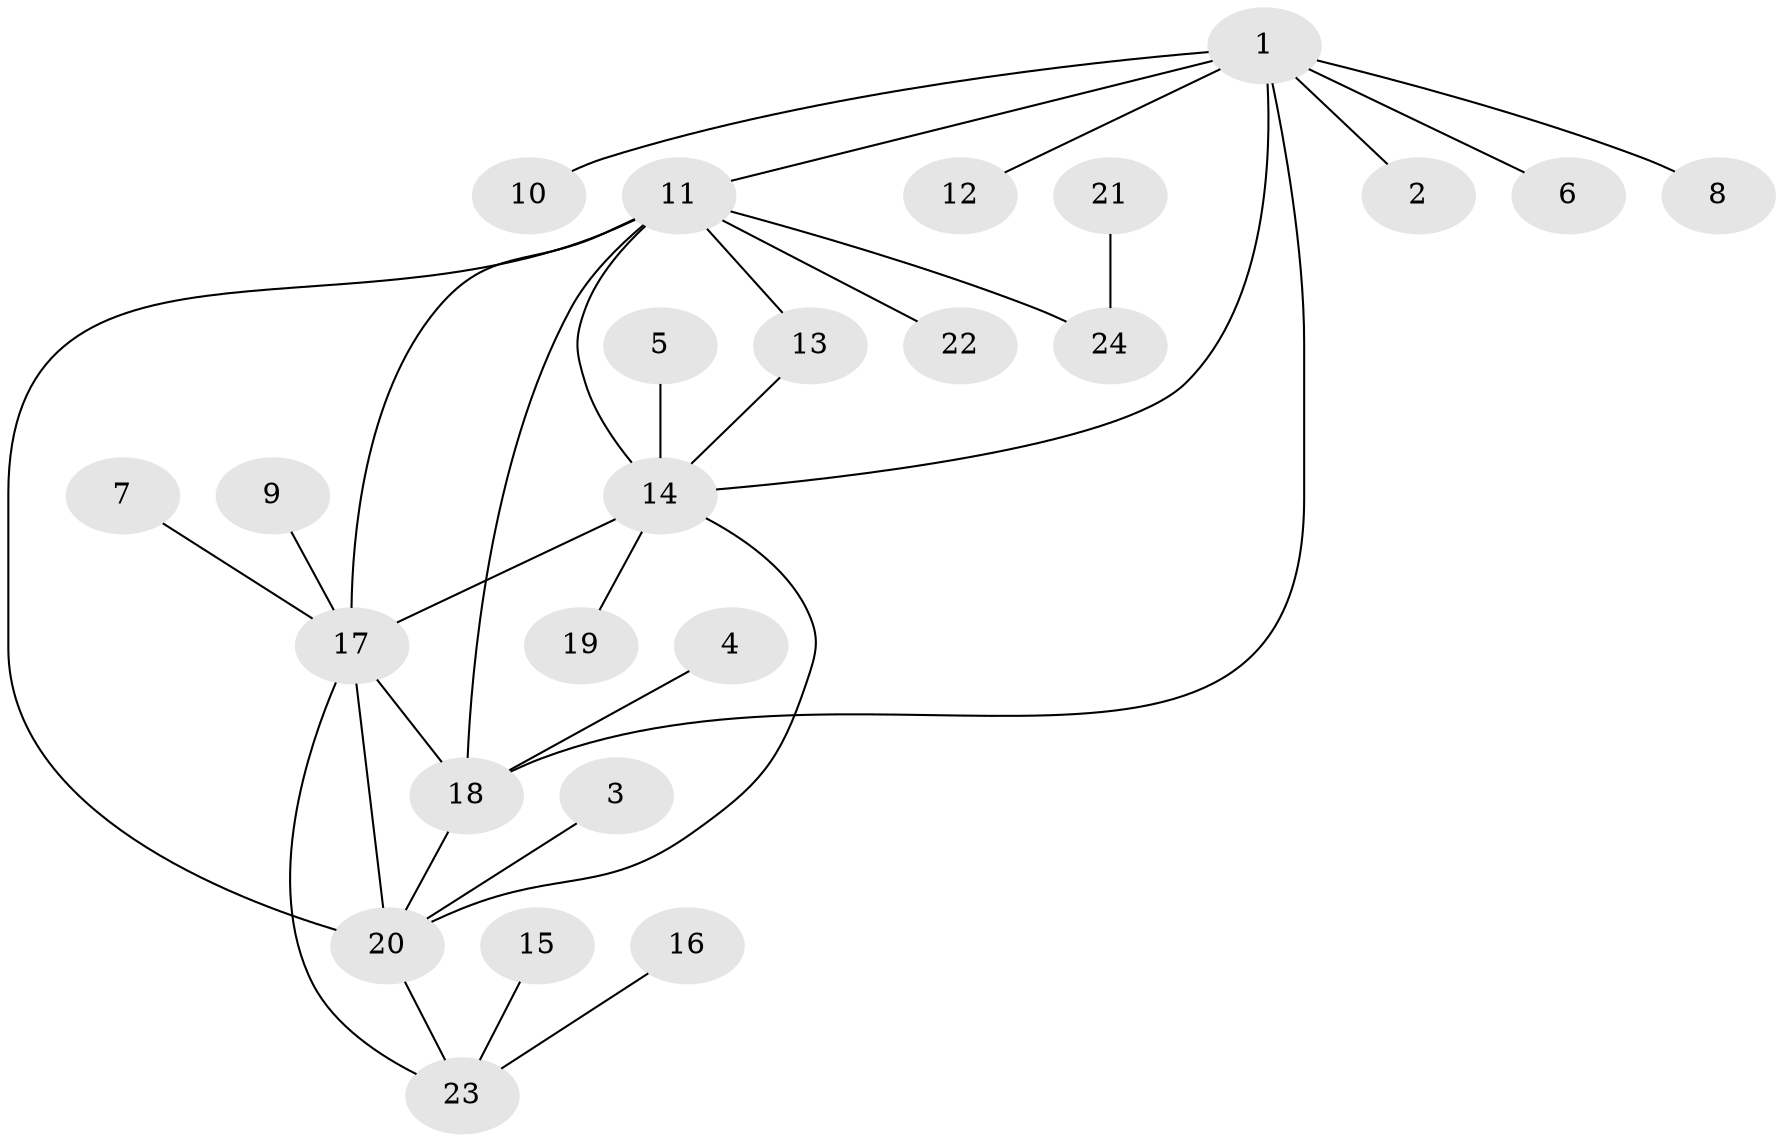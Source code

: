 // original degree distribution, {7: 0.0425531914893617, 4: 0.06382978723404255, 8: 0.0425531914893617, 3: 0.1276595744680851, 9: 0.02127659574468085, 5: 0.02127659574468085, 1: 0.5106382978723404, 2: 0.1702127659574468}
// Generated by graph-tools (version 1.1) at 2025/50/03/09/25 03:50:31]
// undirected, 24 vertices, 32 edges
graph export_dot {
graph [start="1"]
  node [color=gray90,style=filled];
  1;
  2;
  3;
  4;
  5;
  6;
  7;
  8;
  9;
  10;
  11;
  12;
  13;
  14;
  15;
  16;
  17;
  18;
  19;
  20;
  21;
  22;
  23;
  24;
  1 -- 2 [weight=1.0];
  1 -- 6 [weight=1.0];
  1 -- 8 [weight=1.0];
  1 -- 10 [weight=1.0];
  1 -- 11 [weight=1.0];
  1 -- 12 [weight=1.0];
  1 -- 14 [weight=1.0];
  1 -- 18 [weight=1.0];
  3 -- 20 [weight=1.0];
  4 -- 18 [weight=1.0];
  5 -- 14 [weight=1.0];
  7 -- 17 [weight=1.0];
  9 -- 17 [weight=1.0];
  11 -- 13 [weight=1.0];
  11 -- 14 [weight=1.0];
  11 -- 17 [weight=1.0];
  11 -- 18 [weight=1.0];
  11 -- 20 [weight=2.0];
  11 -- 22 [weight=1.0];
  11 -- 24 [weight=1.0];
  13 -- 14 [weight=1.0];
  14 -- 17 [weight=1.0];
  14 -- 19 [weight=1.0];
  14 -- 20 [weight=1.0];
  15 -- 23 [weight=1.0];
  16 -- 23 [weight=1.0];
  17 -- 18 [weight=1.0];
  17 -- 20 [weight=1.0];
  17 -- 23 [weight=1.0];
  18 -- 20 [weight=1.0];
  20 -- 23 [weight=1.0];
  21 -- 24 [weight=1.0];
}
